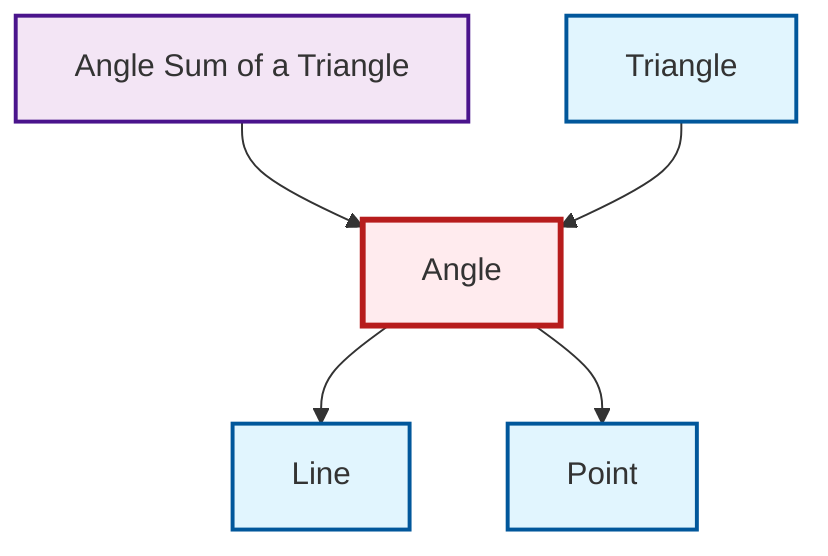 graph TD
    classDef definition fill:#e1f5fe,stroke:#01579b,stroke-width:2px
    classDef theorem fill:#f3e5f5,stroke:#4a148c,stroke-width:2px
    classDef axiom fill:#fff3e0,stroke:#e65100,stroke-width:2px
    classDef example fill:#e8f5e9,stroke:#1b5e20,stroke-width:2px
    classDef current fill:#ffebee,stroke:#b71c1c,stroke-width:3px
    def-angle["Angle"]:::definition
    def-line["Line"]:::definition
    def-triangle["Triangle"]:::definition
    def-point["Point"]:::definition
    thm-angle-sum-triangle["Angle Sum of a Triangle"]:::theorem
    thm-angle-sum-triangle --> def-angle
    def-triangle --> def-angle
    def-angle --> def-line
    def-angle --> def-point
    class def-angle current
